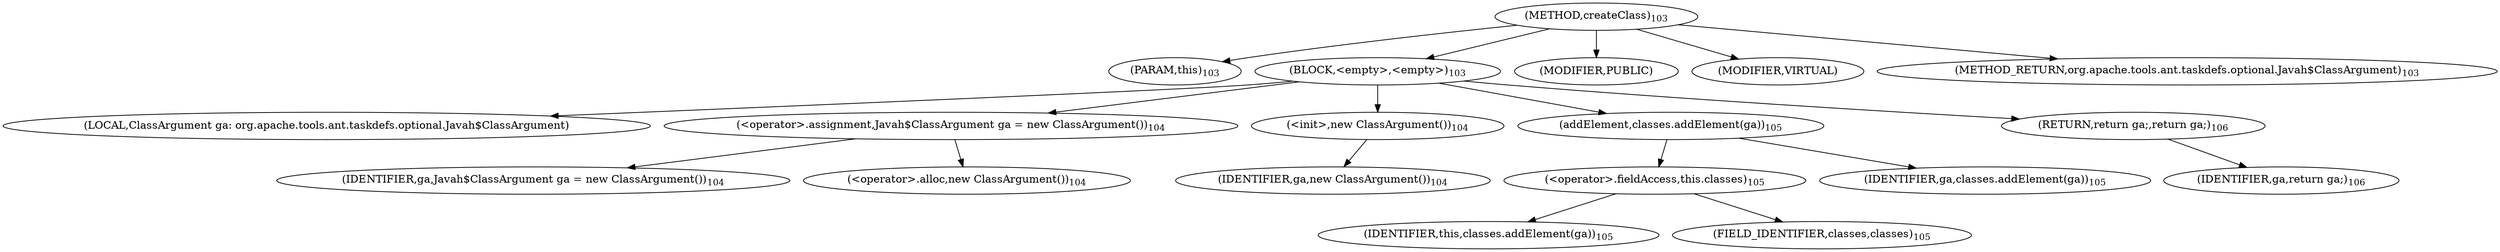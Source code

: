 digraph "createClass" {  
"198" [label = <(METHOD,createClass)<SUB>103</SUB>> ]
"199" [label = <(PARAM,this)<SUB>103</SUB>> ]
"200" [label = <(BLOCK,&lt;empty&gt;,&lt;empty&gt;)<SUB>103</SUB>> ]
"6" [label = <(LOCAL,ClassArgument ga: org.apache.tools.ant.taskdefs.optional.Javah$ClassArgument)> ]
"201" [label = <(&lt;operator&gt;.assignment,Javah$ClassArgument ga = new ClassArgument())<SUB>104</SUB>> ]
"202" [label = <(IDENTIFIER,ga,Javah$ClassArgument ga = new ClassArgument())<SUB>104</SUB>> ]
"203" [label = <(&lt;operator&gt;.alloc,new ClassArgument())<SUB>104</SUB>> ]
"204" [label = <(&lt;init&gt;,new ClassArgument())<SUB>104</SUB>> ]
"5" [label = <(IDENTIFIER,ga,new ClassArgument())<SUB>104</SUB>> ]
"205" [label = <(addElement,classes.addElement(ga))<SUB>105</SUB>> ]
"206" [label = <(&lt;operator&gt;.fieldAccess,this.classes)<SUB>105</SUB>> ]
"207" [label = <(IDENTIFIER,this,classes.addElement(ga))<SUB>105</SUB>> ]
"208" [label = <(FIELD_IDENTIFIER,classes,classes)<SUB>105</SUB>> ]
"209" [label = <(IDENTIFIER,ga,classes.addElement(ga))<SUB>105</SUB>> ]
"210" [label = <(RETURN,return ga;,return ga;)<SUB>106</SUB>> ]
"211" [label = <(IDENTIFIER,ga,return ga;)<SUB>106</SUB>> ]
"212" [label = <(MODIFIER,PUBLIC)> ]
"213" [label = <(MODIFIER,VIRTUAL)> ]
"214" [label = <(METHOD_RETURN,org.apache.tools.ant.taskdefs.optional.Javah$ClassArgument)<SUB>103</SUB>> ]
  "198" -> "199" 
  "198" -> "200" 
  "198" -> "212" 
  "198" -> "213" 
  "198" -> "214" 
  "200" -> "6" 
  "200" -> "201" 
  "200" -> "204" 
  "200" -> "205" 
  "200" -> "210" 
  "201" -> "202" 
  "201" -> "203" 
  "204" -> "5" 
  "205" -> "206" 
  "205" -> "209" 
  "206" -> "207" 
  "206" -> "208" 
  "210" -> "211" 
}
